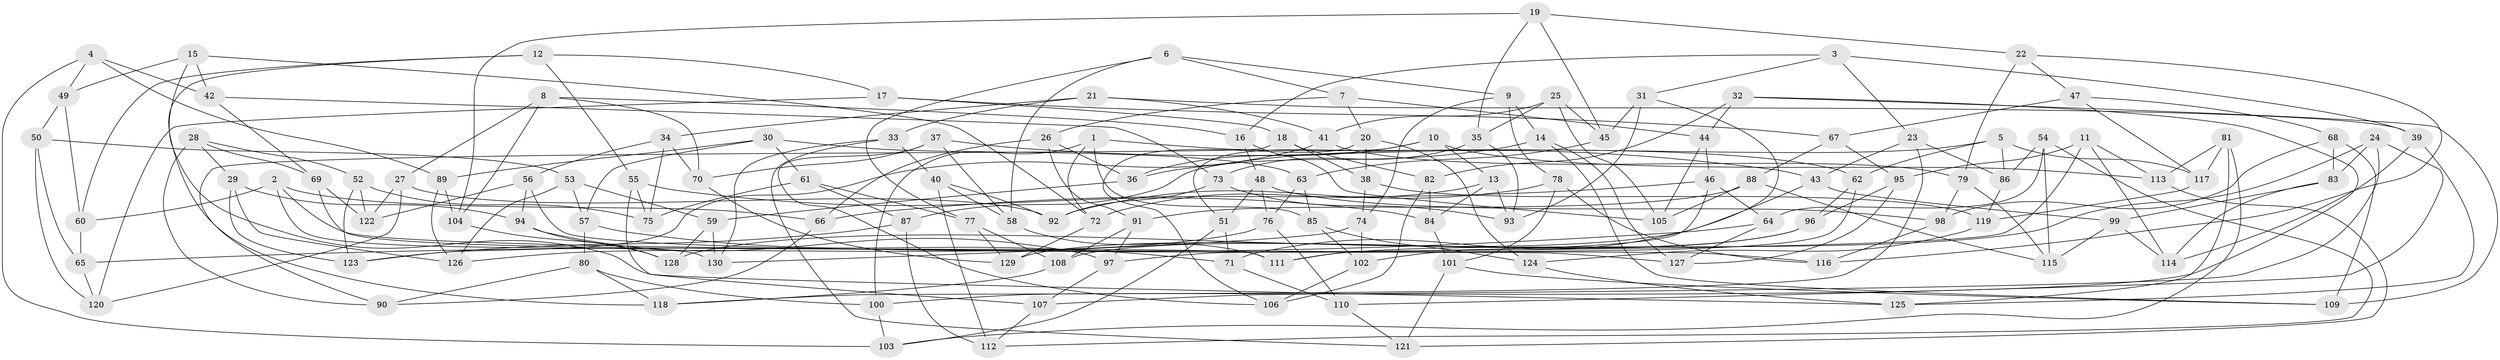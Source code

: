 // coarse degree distribution, {6: 0.2692307692307692, 8: 0.07692307692307693, 4: 0.5, 10: 0.05128205128205128, 9: 0.01282051282051282, 5: 0.05128205128205128, 3: 0.038461538461538464}
// Generated by graph-tools (version 1.1) at 2025/21/03/04/25 18:21:02]
// undirected, 130 vertices, 260 edges
graph export_dot {
graph [start="1"]
  node [color=gray90,style=filled];
  1;
  2;
  3;
  4;
  5;
  6;
  7;
  8;
  9;
  10;
  11;
  12;
  13;
  14;
  15;
  16;
  17;
  18;
  19;
  20;
  21;
  22;
  23;
  24;
  25;
  26;
  27;
  28;
  29;
  30;
  31;
  32;
  33;
  34;
  35;
  36;
  37;
  38;
  39;
  40;
  41;
  42;
  43;
  44;
  45;
  46;
  47;
  48;
  49;
  50;
  51;
  52;
  53;
  54;
  55;
  56;
  57;
  58;
  59;
  60;
  61;
  62;
  63;
  64;
  65;
  66;
  67;
  68;
  69;
  70;
  71;
  72;
  73;
  74;
  75;
  76;
  77;
  78;
  79;
  80;
  81;
  82;
  83;
  84;
  85;
  86;
  87;
  88;
  89;
  90;
  91;
  92;
  93;
  94;
  95;
  96;
  97;
  98;
  99;
  100;
  101;
  102;
  103;
  104;
  105;
  106;
  107;
  108;
  109;
  110;
  111;
  112;
  113;
  114;
  115;
  116;
  117;
  118;
  119;
  120;
  121;
  122;
  123;
  124;
  125;
  126;
  127;
  128;
  129;
  130;
  1 -- 85;
  1 -- 62;
  1 -- 100;
  1 -- 72;
  2 -- 130;
  2 -- 116;
  2 -- 60;
  2 -- 66;
  3 -- 16;
  3 -- 39;
  3 -- 31;
  3 -- 23;
  4 -- 49;
  4 -- 42;
  4 -- 89;
  4 -- 103;
  5 -- 86;
  5 -- 62;
  5 -- 87;
  5 -- 117;
  6 -- 9;
  6 -- 77;
  6 -- 58;
  6 -- 7;
  7 -- 20;
  7 -- 26;
  7 -- 44;
  8 -- 104;
  8 -- 16;
  8 -- 27;
  8 -- 70;
  9 -- 14;
  9 -- 74;
  9 -- 78;
  10 -- 13;
  10 -- 51;
  10 -- 113;
  10 -- 36;
  11 -- 113;
  11 -- 97;
  11 -- 114;
  11 -- 95;
  12 -- 60;
  12 -- 118;
  12 -- 55;
  12 -- 17;
  13 -- 84;
  13 -- 72;
  13 -- 93;
  14 -- 36;
  14 -- 109;
  14 -- 127;
  15 -- 125;
  15 -- 72;
  15 -- 42;
  15 -- 49;
  16 -- 48;
  16 -- 105;
  17 -- 67;
  17 -- 18;
  17 -- 120;
  18 -- 90;
  18 -- 82;
  18 -- 38;
  19 -- 35;
  19 -- 45;
  19 -- 22;
  19 -- 104;
  20 -- 106;
  20 -- 38;
  20 -- 124;
  21 -- 39;
  21 -- 33;
  21 -- 34;
  21 -- 41;
  22 -- 79;
  22 -- 47;
  22 -- 116;
  23 -- 43;
  23 -- 118;
  23 -- 86;
  24 -- 107;
  24 -- 83;
  24 -- 110;
  24 -- 111;
  25 -- 105;
  25 -- 35;
  25 -- 41;
  25 -- 45;
  26 -- 36;
  26 -- 91;
  26 -- 66;
  27 -- 122;
  27 -- 92;
  27 -- 120;
  28 -- 90;
  28 -- 29;
  28 -- 69;
  28 -- 52;
  29 -- 123;
  29 -- 126;
  29 -- 94;
  30 -- 61;
  30 -- 57;
  30 -- 89;
  30 -- 63;
  31 -- 71;
  31 -- 45;
  31 -- 93;
  32 -- 44;
  32 -- 109;
  32 -- 82;
  32 -- 100;
  33 -- 40;
  33 -- 121;
  33 -- 130;
  34 -- 75;
  34 -- 56;
  34 -- 70;
  35 -- 93;
  35 -- 73;
  36 -- 59;
  37 -- 70;
  37 -- 58;
  37 -- 43;
  37 -- 106;
  38 -- 119;
  38 -- 74;
  39 -- 114;
  39 -- 125;
  40 -- 58;
  40 -- 112;
  40 -- 92;
  41 -- 79;
  41 -- 123;
  42 -- 69;
  42 -- 73;
  43 -- 99;
  43 -- 128;
  44 -- 46;
  44 -- 105;
  45 -- 63;
  46 -- 64;
  46 -- 111;
  46 -- 66;
  47 -- 68;
  47 -- 67;
  47 -- 117;
  48 -- 98;
  48 -- 76;
  48 -- 51;
  49 -- 50;
  49 -- 60;
  50 -- 120;
  50 -- 65;
  50 -- 53;
  51 -- 103;
  51 -- 71;
  52 -- 123;
  52 -- 122;
  52 -- 75;
  53 -- 59;
  53 -- 57;
  53 -- 126;
  54 -- 115;
  54 -- 64;
  54 -- 112;
  54 -- 86;
  55 -- 107;
  55 -- 84;
  55 -- 75;
  56 -- 122;
  56 -- 94;
  56 -- 127;
  57 -- 71;
  57 -- 80;
  58 -- 111;
  59 -- 130;
  59 -- 128;
  60 -- 65;
  61 -- 77;
  61 -- 75;
  61 -- 87;
  62 -- 102;
  62 -- 96;
  63 -- 76;
  63 -- 85;
  64 -- 127;
  64 -- 65;
  65 -- 120;
  66 -- 90;
  67 -- 88;
  67 -- 95;
  68 -- 98;
  68 -- 109;
  68 -- 83;
  69 -- 122;
  69 -- 111;
  70 -- 129;
  71 -- 110;
  72 -- 129;
  73 -- 92;
  73 -- 93;
  74 -- 102;
  74 -- 130;
  76 -- 126;
  76 -- 110;
  77 -- 108;
  77 -- 129;
  78 -- 101;
  78 -- 92;
  78 -- 116;
  79 -- 115;
  79 -- 98;
  80 -- 118;
  80 -- 90;
  80 -- 100;
  81 -- 117;
  81 -- 113;
  81 -- 103;
  81 -- 125;
  82 -- 84;
  82 -- 106;
  83 -- 114;
  83 -- 99;
  84 -- 101;
  85 -- 124;
  85 -- 102;
  86 -- 119;
  87 -- 112;
  87 -- 123;
  88 -- 105;
  88 -- 115;
  88 -- 91;
  89 -- 126;
  89 -- 104;
  91 -- 97;
  91 -- 108;
  94 -- 97;
  94 -- 128;
  95 -- 96;
  95 -- 127;
  96 -- 129;
  96 -- 108;
  97 -- 107;
  98 -- 116;
  99 -- 115;
  99 -- 114;
  100 -- 103;
  101 -- 109;
  101 -- 121;
  102 -- 106;
  104 -- 128;
  107 -- 112;
  108 -- 118;
  110 -- 121;
  113 -- 121;
  117 -- 119;
  119 -- 124;
  124 -- 125;
}
